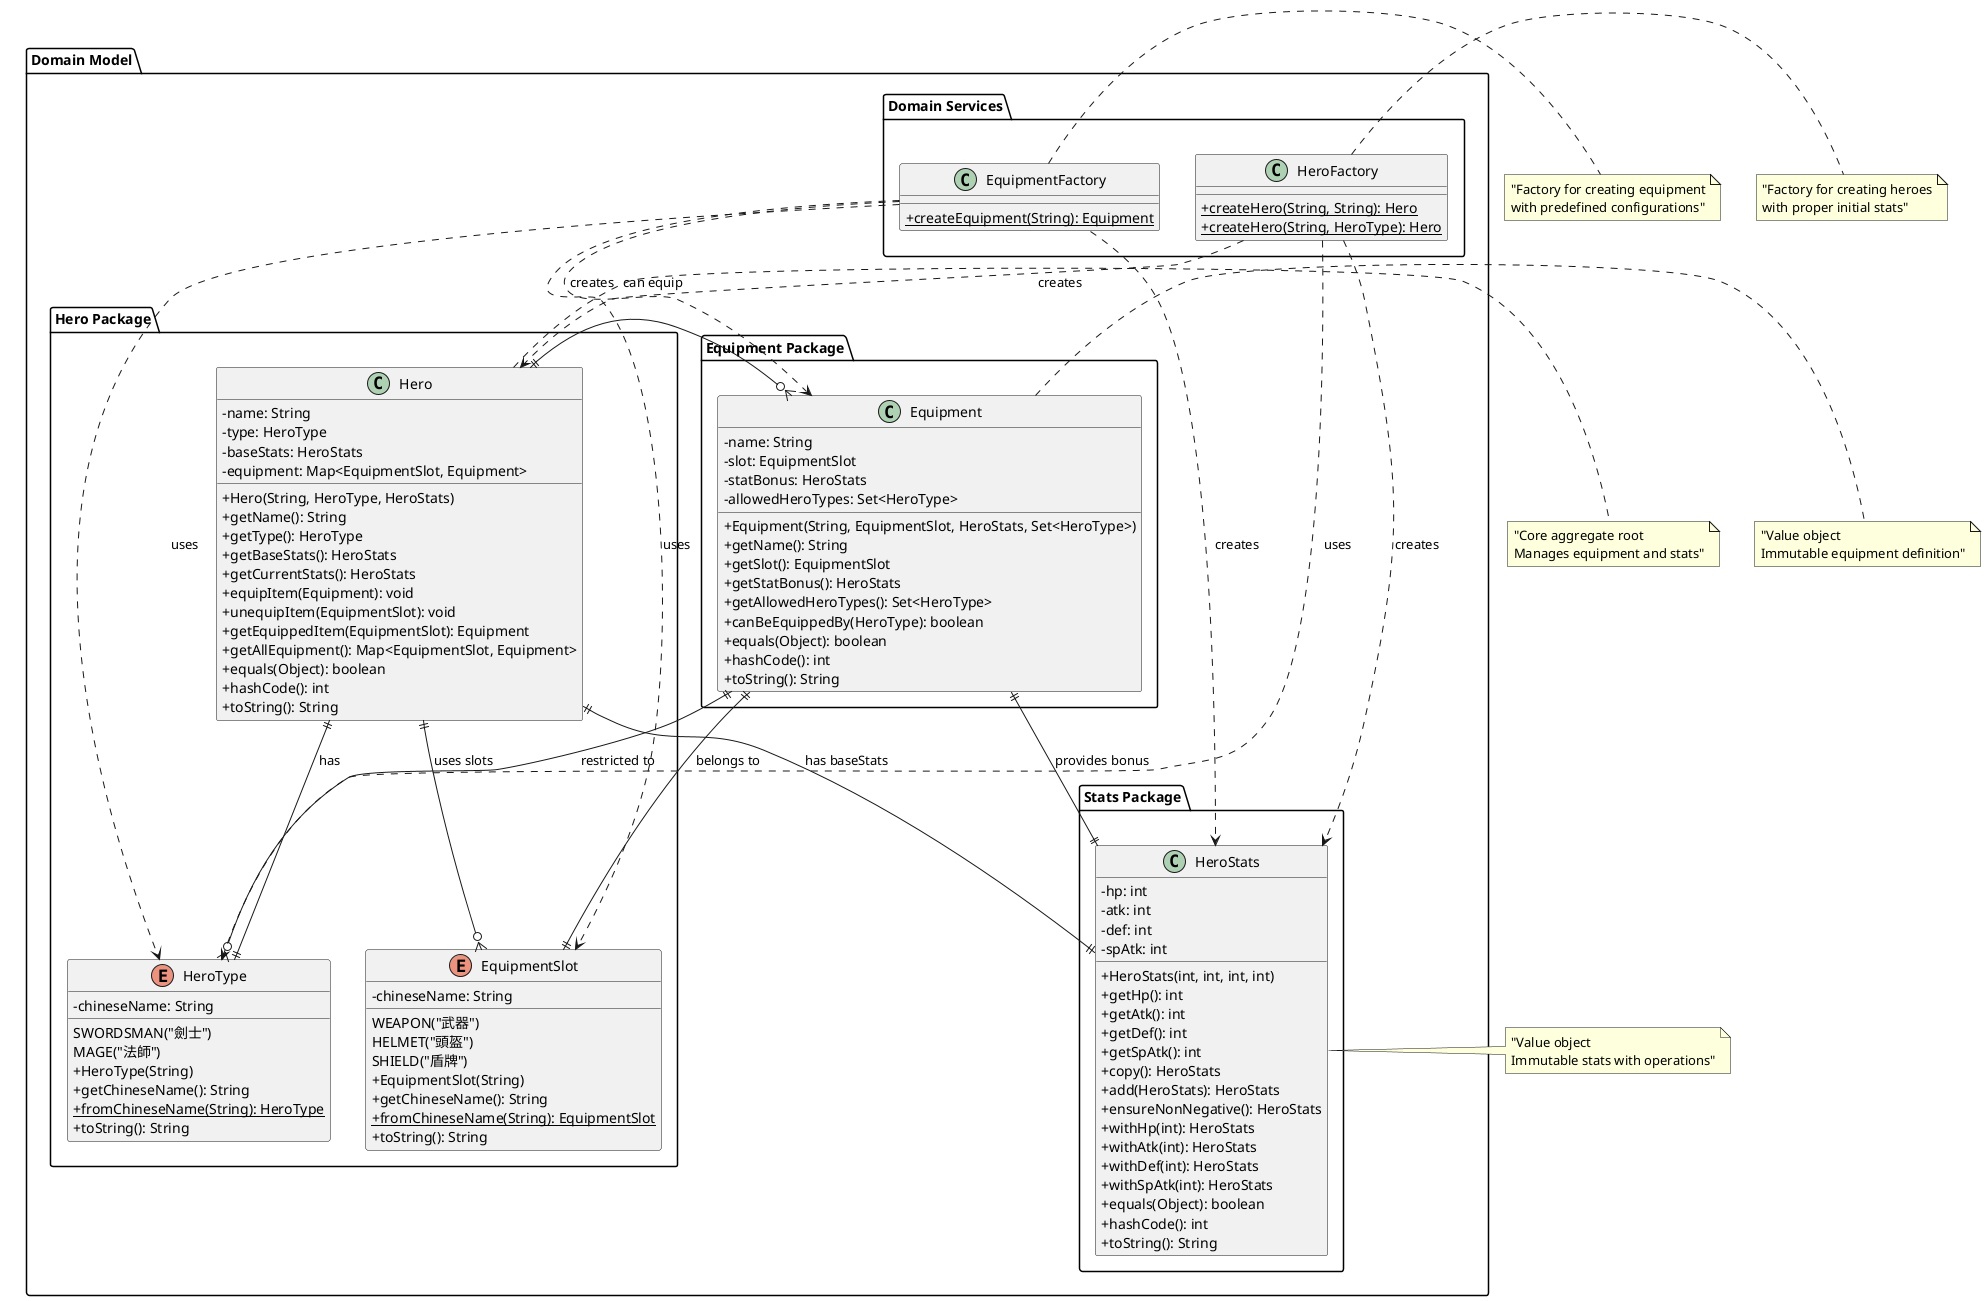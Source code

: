 @startuml Domain Model
skinparam classAttributeIconSize 0
!define RECTANGLE class

package "Domain Model" {
  package "Hero Package" {
    class Hero {
      -name: String
      -type: HeroType
      -baseStats: HeroStats
      -equipment: Map<EquipmentSlot, Equipment>
      
      +Hero(String, HeroType, HeroStats)
      +getName(): String
      +getType(): HeroType
      +getBaseStats(): HeroStats
      +getCurrentStats(): HeroStats
      +equipItem(Equipment): void
      +unequipItem(EquipmentSlot): void
      +getEquippedItem(EquipmentSlot): Equipment
      +getAllEquipment(): Map<EquipmentSlot, Equipment>
      +equals(Object): boolean
      +hashCode(): int
      +toString(): String
    }
    
    enum HeroType {
      SWORDSMAN("劍士")
      MAGE("法師")
      
      -chineseName: String
      
      +HeroType(String)
      +getChineseName(): String
      +fromChineseName(String): HeroType {static}
      +toString(): String
    }
    
    enum EquipmentSlot {
      WEAPON("武器")
      HELMET("頭盔")
      SHIELD("盾牌")
      
      -chineseName: String
      
      +EquipmentSlot(String)
      +getChineseName(): String
      +fromChineseName(String): EquipmentSlot {static}
      +toString(): String
    }
  }
  
  package "Equipment Package" {
    class Equipment {
      -name: String
      -slot: EquipmentSlot
      -statBonus: HeroStats
      -allowedHeroTypes: Set<HeroType>
      
      +Equipment(String, EquipmentSlot, HeroStats, Set<HeroType>)
      +getName(): String
      +getSlot(): EquipmentSlot
      +getStatBonus(): HeroStats
      +getAllowedHeroTypes(): Set<HeroType>
      +canBeEquippedBy(HeroType): boolean
      +equals(Object): boolean
      +hashCode(): int
      +toString(): String
    }
  }
  
  package "Stats Package" {
    class HeroStats {
      -hp: int
      -atk: int
      -def: int
      -spAtk: int
      
      +HeroStats(int, int, int, int)
      +getHp(): int
      +getAtk(): int
      +getDef(): int
      +getSpAtk(): int
      +copy(): HeroStats
      +add(HeroStats): HeroStats
      +ensureNonNegative(): HeroStats
      +withHp(int): HeroStats
      +withAtk(int): HeroStats
      +withDef(int): HeroStats
      +withSpAtk(int): HeroStats
      +equals(Object): boolean
      +hashCode(): int
      +toString(): String
    }
  }
  
  package "Domain Services" {
    class HeroFactory {
      +createHero(String, String): Hero {static}
      +createHero(String, HeroType): Hero {static}
    }
    
    class EquipmentFactory {
      +createEquipment(String): Equipment {static}
    }
  }
}

' Relationships
Hero ||--|| HeroType : has
Hero ||--|| HeroStats : "has baseStats"
Hero ||--o{ Equipment : "can equip"
Hero ||--o{ EquipmentSlot : "uses slots"

Equipment ||--|| EquipmentSlot : "belongs to"
Equipment ||--|| HeroStats : "provides bonus"
Equipment ||--o{ HeroType : "restricted to"

HeroFactory ..> Hero : creates
HeroFactory ..> HeroType : uses
HeroFactory ..> HeroStats : creates

EquipmentFactory ..> Equipment : creates
EquipmentFactory ..> EquipmentSlot : uses
EquipmentFactory ..> HeroStats : creates
EquipmentFactory ..> HeroType : uses

note right of Hero : "Core aggregate root\nManages equipment and stats"
note right of Equipment : "Value object\nImmutable equipment definition"
note right of HeroStats : "Value object\nImmutable stats with operations"
note right of HeroFactory : "Factory for creating heroes\nwith proper initial stats"
note right of EquipmentFactory : "Factory for creating equipment\nwith predefined configurations"

@enduml